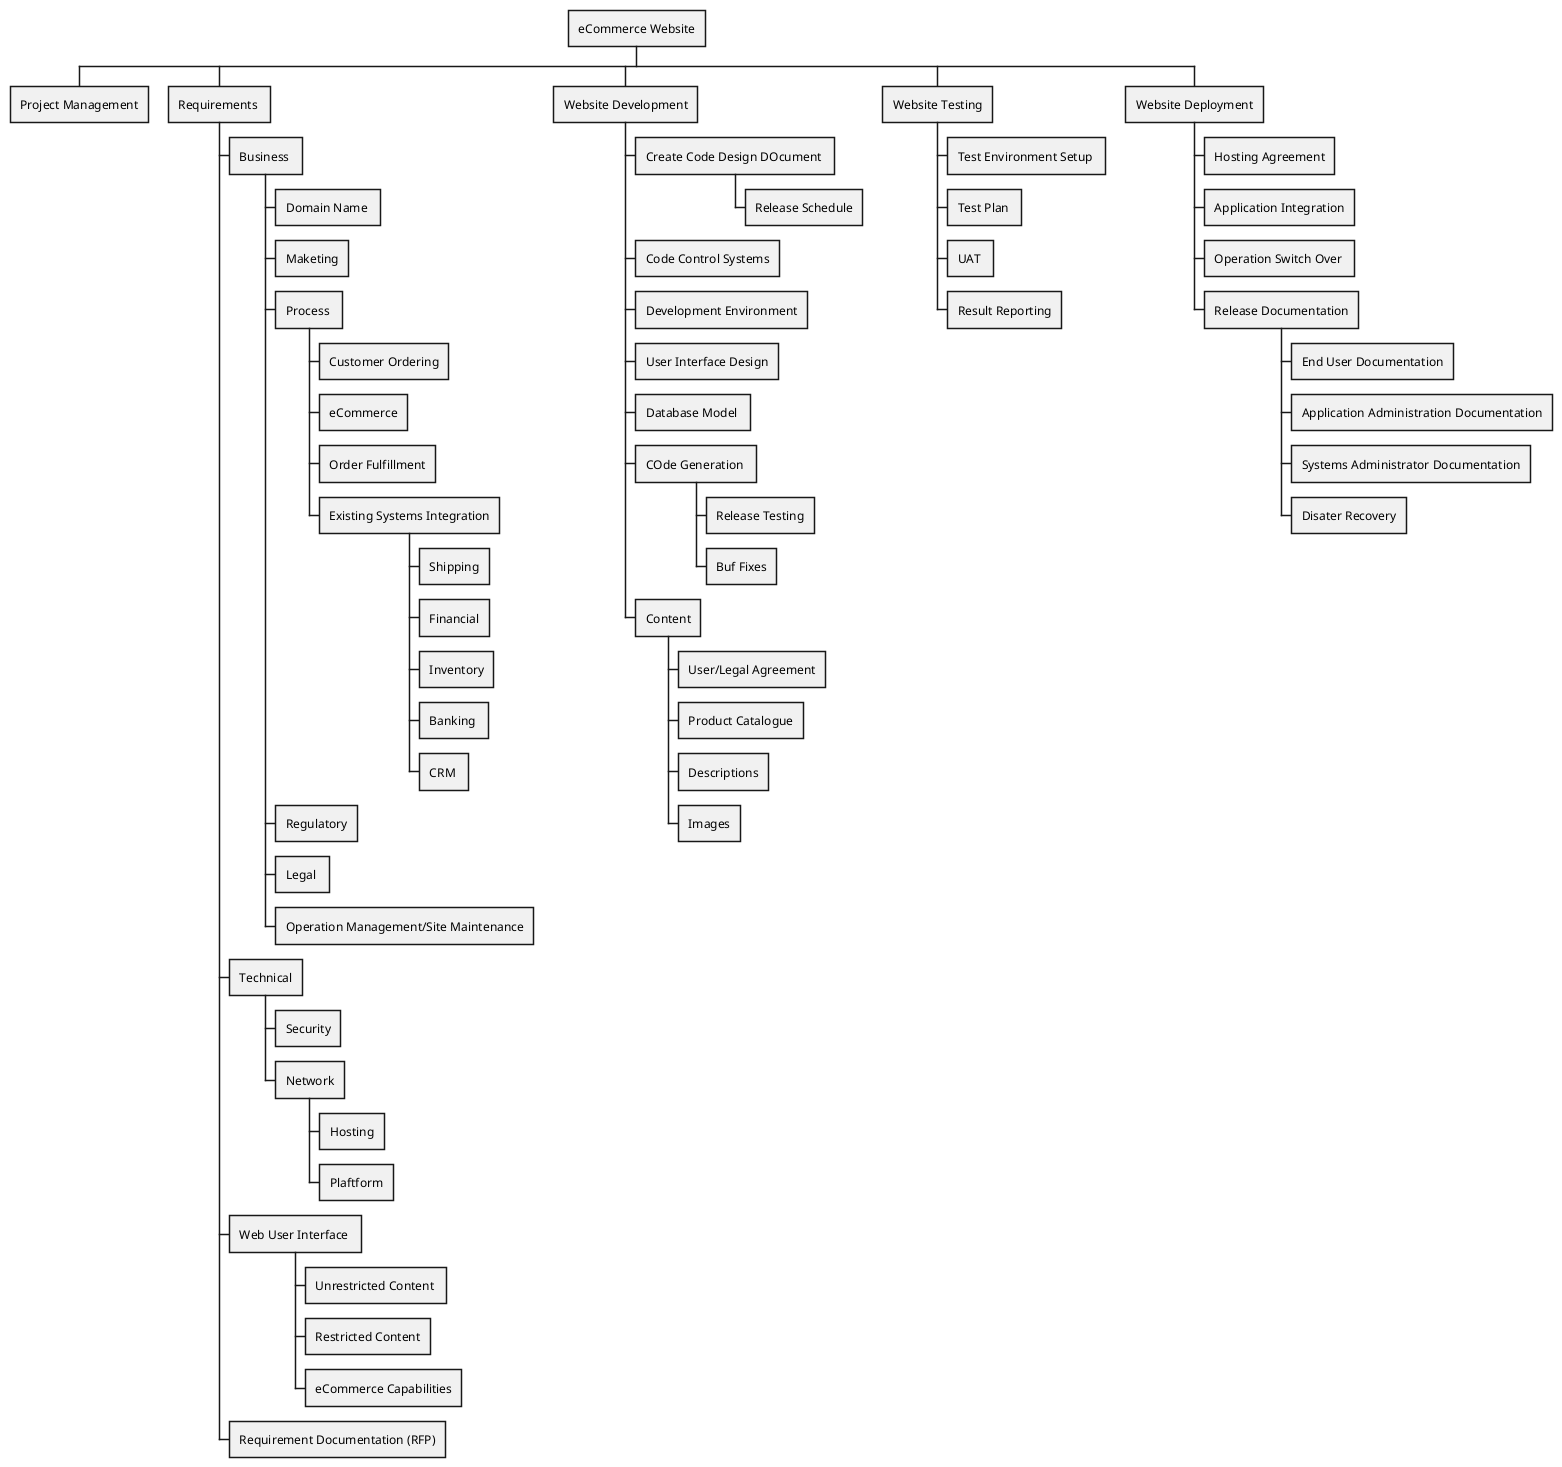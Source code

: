 @startwbs ex1
* eCommerce Website

** Project Management
** Requirements 
*** Business 

**** Domain Name 
**** Maketing
**** Process 

***** Customer Ordering
***** eCommerce
***** Order Fulfillment
***** Existing Systems Integration

****** Shipping
****** Financial
****** Inventory
****** Banking 
****** CRM 

**** Regulatory
**** Legal 
**** Operation Management/Site Maintenance

*** Technical

**** Security
**** Network
***** Hosting
***** Plaftform

***  Web User Interface 
**** Unrestricted Content 
**** Restricted Content
**** eCommerce Capabilities
*** Requirement Documentation (RFP)

** Website Development
*** Create Code Design DOcument 
**** Release Schedule
*** Code Control Systems
*** Development Environment
*** User Interface Design
*** Database Model 
*** COde Generation 
**** Release Testing
**** Buf Fixes
*** Content
**** User/Legal Agreement
**** Product Catalogue
**** Descriptions
**** Images

** Website Testing

*** Test Environment Setup 
*** Test Plan 
*** UAT 
*** Result Reporting

** Website Deployment
*** Hosting Agreement
*** Application Integration
*** Operation Switch Over 
*** Release Documentation

**** End User Documentation
**** Application Administration Documentation
**** Systems Administrator Documentation
**** Disater Recovery


@endwbs